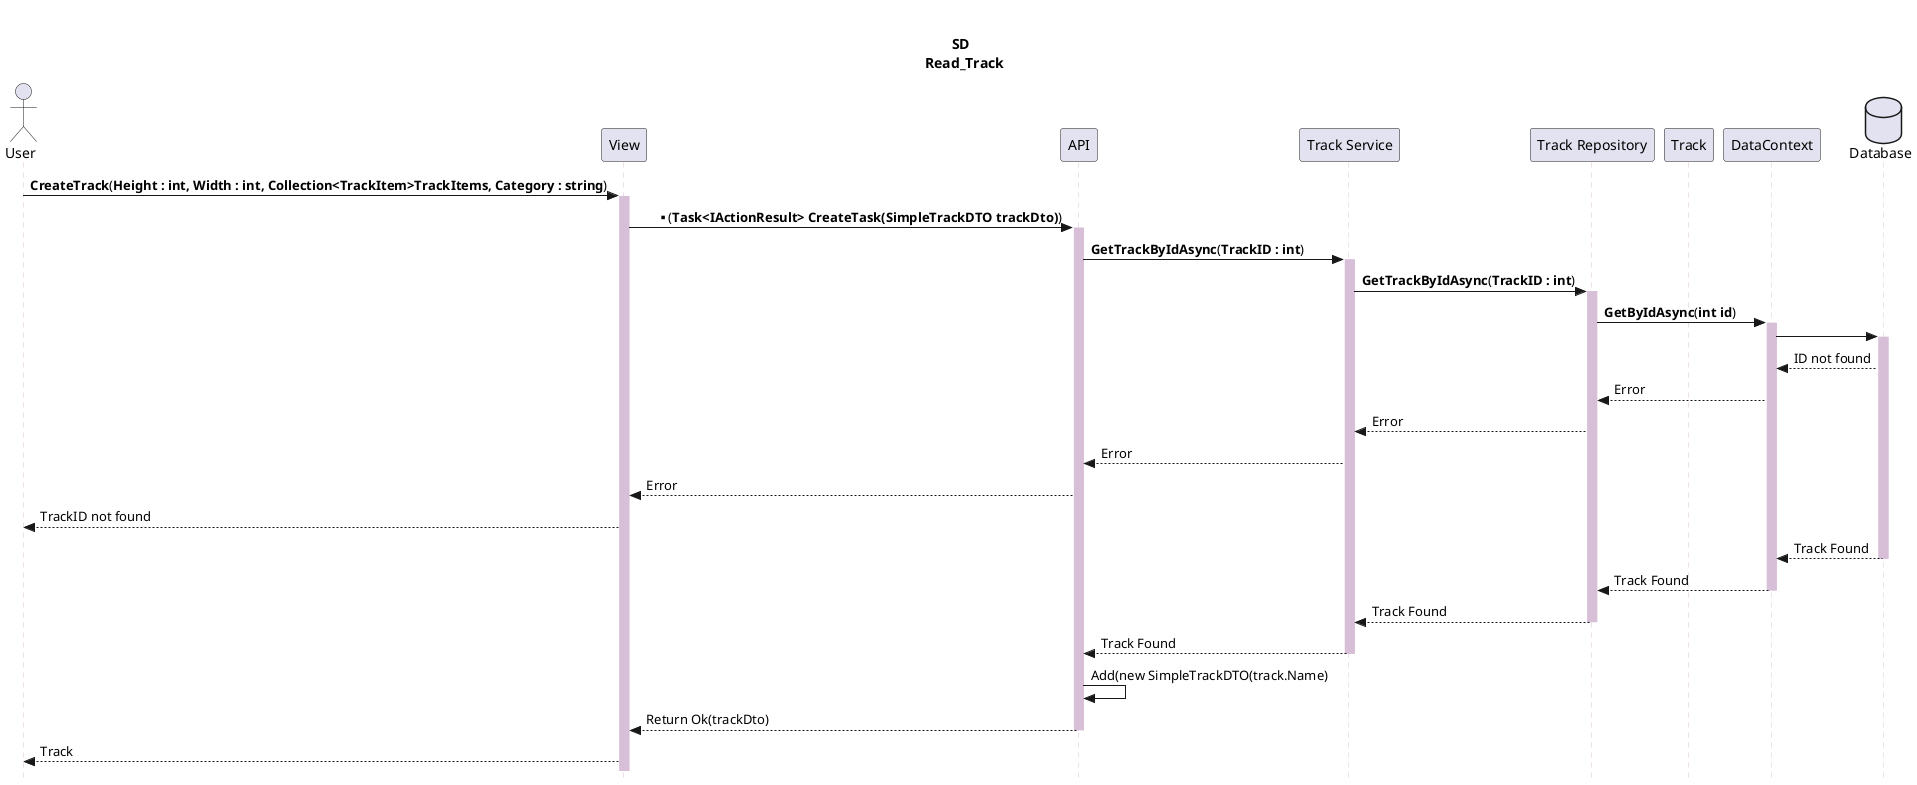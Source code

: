@startuml SeBane

title \nSD\n  Read_Track
skinparam SequenceGroupBorderThickness 0.01
skinparam SequenceDividerBorderColor MediumPurple
skinparam SequenceDividerBackgroundColor MediumPurple
skinparam SequenceGroupBodyBackgroundColor MOTIVATION
skinparam SequenceGroupFontColor DarkOrchid
skinparam SequenceGroupBackgroundColor Thistle
skinparam SequenceLifeLineBackgroundColor Thistle
skinparam SequenceLifeLineBorderColor Thistle
skinparam Style strictUML

actor User
participant "View" as UI
participant "API" as Ap
participant "Track Service" as Ts
participant "Track Repository" as Tr
participant "Track" as Track
participant "DataContext" as Dc

database "Database" as Db

User -> UI : **CreateTrack**(**Height : int, Width : int, Collection<TrackItem>TrackItems, Category : string**)
activate UI
UI -> Ap : ****(**Task<IActionResult> CreateTask(SimpleTrackDTO trackDto)**)
activate Ap
Ap -> Ts : **GetTrackByIdAsync**(**TrackID : int**)
activate Ts
Ts -> Tr : **GetTrackByIdAsync**(**TrackID : int**)
activate Tr
Tr -> Dc : **GetByIdAsync**(**int id**)
activate Dc
Dc -> Db
activate Db
Db --> Dc : ID not found
Dc --> Tr : Error
Tr --> Ts : Error
Ts --> Ap : Error
Ap --> UI : Error
UI --> User : TrackID not found
Db -->Dc : Track Found
deactivate Db
Dc -->Tr : Track Found
deactivate Dc
Tr-->Ts : Track Found
deactivate Tr
Ts-->Ap : Track Found
deactivate Ts
Ap->Ap : Add(new SimpleTrackDTO(track.Name)
Ap--> UI : Return Ok(trackDto)
deactivate Ap

UI --> User : Track

@enduml